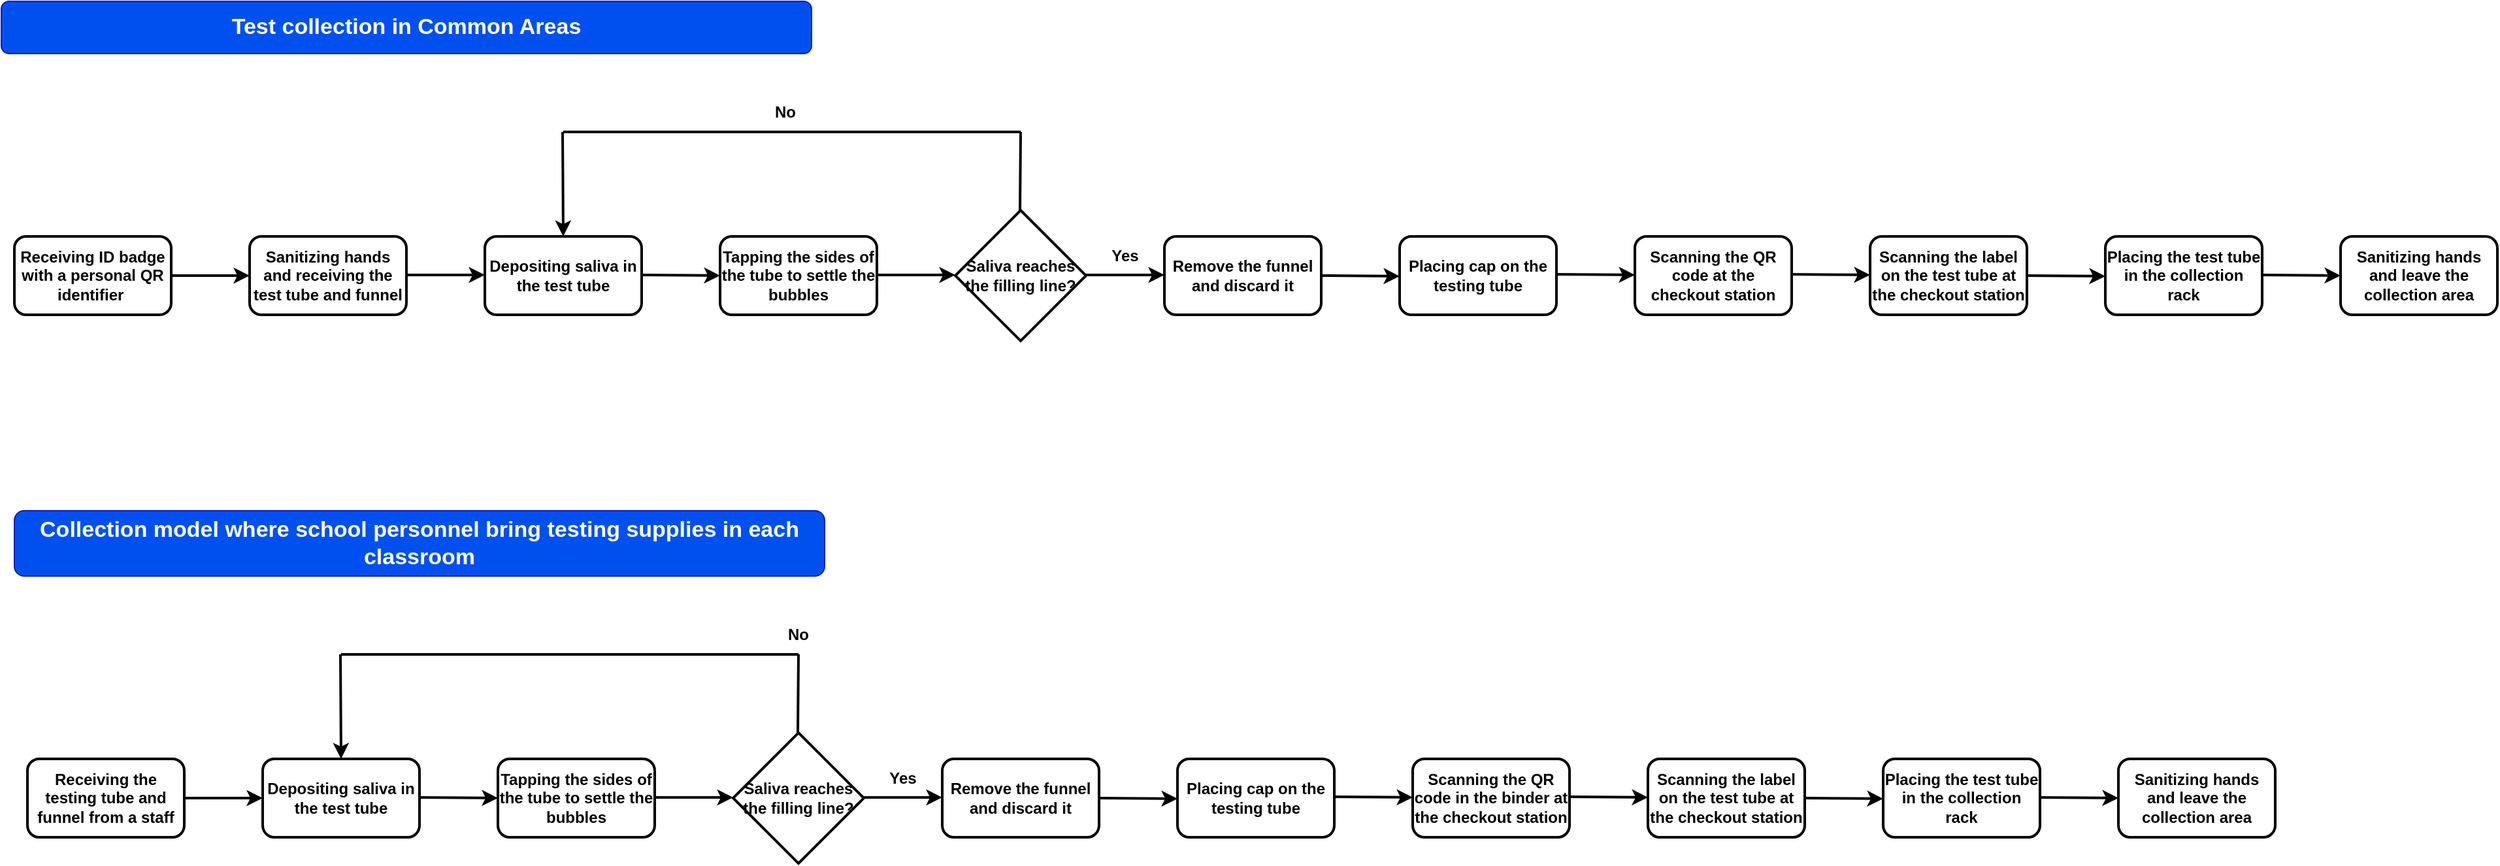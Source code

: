 <mxfile version="24.0.1" type="device">
  <diagram name="Page-1" id="8dmWhZTT2yH2JoBBlVc6">
    <mxGraphModel dx="2074" dy="1106" grid="0" gridSize="10" guides="1" tooltips="1" connect="1" arrows="1" fold="1" page="0" pageScale="1" pageWidth="850" pageHeight="1100" math="0" shadow="0">
      <root>
        <mxCell id="0" />
        <mxCell id="1" parent="0" />
        <mxCell id="egE8w92DhhABxDhOdMGj-1" value="Receiving ID badge with a personal QR identifier&amp;nbsp;" style="rounded=1;whiteSpace=wrap;html=1;fontStyle=1;strokeWidth=2;" vertex="1" parent="1">
          <mxGeometry x="20" y="500" width="120" height="60" as="geometry" />
        </mxCell>
        <mxCell id="egE8w92DhhABxDhOdMGj-2" value="Sanitizing hands and receiving the test tube and funnel" style="rounded=1;whiteSpace=wrap;html=1;fontStyle=1;strokeWidth=2;" vertex="1" parent="1">
          <mxGeometry x="200" y="500" width="120" height="60" as="geometry" />
        </mxCell>
        <mxCell id="egE8w92DhhABxDhOdMGj-3" value="" style="endArrow=classic;html=1;rounded=0;fontStyle=1;strokeWidth=2;" edge="1" parent="1">
          <mxGeometry width="50" height="50" relative="1" as="geometry">
            <mxPoint x="140" y="530" as="sourcePoint" />
            <mxPoint x="200" y="530" as="targetPoint" />
          </mxGeometry>
        </mxCell>
        <mxCell id="egE8w92DhhABxDhOdMGj-4" value="" style="endArrow=classic;html=1;rounded=0;fontStyle=1;strokeWidth=2;" edge="1" parent="1">
          <mxGeometry width="50" height="50" relative="1" as="geometry">
            <mxPoint x="320" y="529.5" as="sourcePoint" />
            <mxPoint x="380" y="529.5" as="targetPoint" />
          </mxGeometry>
        </mxCell>
        <mxCell id="egE8w92DhhABxDhOdMGj-5" value="Depositing saliva in the test tube" style="rounded=1;whiteSpace=wrap;html=1;fontStyle=1;strokeWidth=2;" vertex="1" parent="1">
          <mxGeometry x="380" y="500" width="120" height="60" as="geometry" />
        </mxCell>
        <mxCell id="egE8w92DhhABxDhOdMGj-6" value="" style="endArrow=classic;html=1;rounded=0;fontStyle=1;strokeWidth=2;" edge="1" parent="1">
          <mxGeometry width="50" height="50" relative="1" as="geometry">
            <mxPoint x="500" y="529.5" as="sourcePoint" />
            <mxPoint x="560" y="530" as="targetPoint" />
          </mxGeometry>
        </mxCell>
        <mxCell id="egE8w92DhhABxDhOdMGj-7" value="Tapping the sides of the tube to settle the bubbles" style="rounded=1;whiteSpace=wrap;html=1;fontStyle=1;strokeWidth=2;" vertex="1" parent="1">
          <mxGeometry x="560" y="500" width="120" height="60" as="geometry" />
        </mxCell>
        <mxCell id="egE8w92DhhABxDhOdMGj-9" value="" style="endArrow=classic;html=1;rounded=0;fontStyle=1;strokeWidth=2;" edge="1" parent="1">
          <mxGeometry width="50" height="50" relative="1" as="geometry">
            <mxPoint x="680" y="529.5" as="sourcePoint" />
            <mxPoint x="740" y="529.5" as="targetPoint" />
          </mxGeometry>
        </mxCell>
        <mxCell id="egE8w92DhhABxDhOdMGj-11" value="Saliva reaches the filling line?" style="rhombus;whiteSpace=wrap;html=1;fontStyle=1;strokeWidth=2;" vertex="1" parent="1">
          <mxGeometry x="740" y="480" width="100" height="100" as="geometry" />
        </mxCell>
        <mxCell id="egE8w92DhhABxDhOdMGj-14" value="" style="endArrow=none;html=1;rounded=0;fontStyle=1;strokeWidth=2;" edge="1" parent="1">
          <mxGeometry width="50" height="50" relative="1" as="geometry">
            <mxPoint x="789.5" y="480" as="sourcePoint" />
            <mxPoint x="790" y="420" as="targetPoint" />
          </mxGeometry>
        </mxCell>
        <mxCell id="egE8w92DhhABxDhOdMGj-15" value="" style="endArrow=none;html=1;rounded=0;fontStyle=1;strokeWidth=2;" edge="1" parent="1">
          <mxGeometry width="50" height="50" relative="1" as="geometry">
            <mxPoint x="440" y="420" as="sourcePoint" />
            <mxPoint x="790" y="420" as="targetPoint" />
          </mxGeometry>
        </mxCell>
        <mxCell id="egE8w92DhhABxDhOdMGj-16" value="" style="endArrow=classic;html=1;rounded=0;entryX=0.5;entryY=0;entryDx=0;entryDy=0;fontStyle=1;strokeWidth=2;" edge="1" parent="1" target="egE8w92DhhABxDhOdMGj-5">
          <mxGeometry width="50" height="50" relative="1" as="geometry">
            <mxPoint x="439.5" y="420" as="sourcePoint" />
            <mxPoint x="439.5" y="470" as="targetPoint" />
          </mxGeometry>
        </mxCell>
        <mxCell id="egE8w92DhhABxDhOdMGj-17" value="No" style="text;html=1;align=center;verticalAlign=middle;whiteSpace=wrap;rounded=0;fontStyle=1;strokeWidth=2;" vertex="1" parent="1">
          <mxGeometry x="580" y="390" width="60" height="30" as="geometry" />
        </mxCell>
        <mxCell id="egE8w92DhhABxDhOdMGj-19" value="" style="endArrow=classic;html=1;rounded=0;fontStyle=1;strokeWidth=2;" edge="1" parent="1">
          <mxGeometry width="50" height="50" relative="1" as="geometry">
            <mxPoint x="840" y="529.5" as="sourcePoint" />
            <mxPoint x="900" y="529.5" as="targetPoint" />
          </mxGeometry>
        </mxCell>
        <mxCell id="egE8w92DhhABxDhOdMGj-20" value="Yes" style="text;html=1;align=center;verticalAlign=middle;whiteSpace=wrap;rounded=0;fontStyle=1;strokeWidth=2;" vertex="1" parent="1">
          <mxGeometry x="840" y="500" width="60" height="30" as="geometry" />
        </mxCell>
        <mxCell id="egE8w92DhhABxDhOdMGj-22" value="Remove the funnel and discard it" style="rounded=1;whiteSpace=wrap;html=1;fontStyle=1;strokeWidth=2;" vertex="1" parent="1">
          <mxGeometry x="900" y="500" width="120" height="60" as="geometry" />
        </mxCell>
        <mxCell id="egE8w92DhhABxDhOdMGj-23" value="" style="endArrow=classic;html=1;rounded=0;fontStyle=1;strokeWidth=2;" edge="1" parent="1">
          <mxGeometry width="50" height="50" relative="1" as="geometry">
            <mxPoint x="1020" y="530" as="sourcePoint" />
            <mxPoint x="1080" y="530.5" as="targetPoint" />
          </mxGeometry>
        </mxCell>
        <mxCell id="egE8w92DhhABxDhOdMGj-24" value="Placing cap on the testing tube" style="rounded=1;whiteSpace=wrap;html=1;fontStyle=1;strokeWidth=2;" vertex="1" parent="1">
          <mxGeometry x="1080" y="500" width="120" height="60" as="geometry" />
        </mxCell>
        <mxCell id="egE8w92DhhABxDhOdMGj-25" value="" style="endArrow=classic;html=1;rounded=0;fontStyle=1;strokeWidth=2;" edge="1" parent="1">
          <mxGeometry width="50" height="50" relative="1" as="geometry">
            <mxPoint x="1200" y="529" as="sourcePoint" />
            <mxPoint x="1260" y="529.5" as="targetPoint" />
          </mxGeometry>
        </mxCell>
        <mxCell id="egE8w92DhhABxDhOdMGj-26" value="Scanning the QR code at the checkout station" style="rounded=1;whiteSpace=wrap;html=1;fontStyle=1;strokeWidth=2;" vertex="1" parent="1">
          <mxGeometry x="1260" y="500" width="120" height="60" as="geometry" />
        </mxCell>
        <mxCell id="egE8w92DhhABxDhOdMGj-27" value="" style="endArrow=classic;html=1;rounded=0;fontStyle=1;strokeWidth=2;" edge="1" parent="1">
          <mxGeometry width="50" height="50" relative="1" as="geometry">
            <mxPoint x="1380" y="529" as="sourcePoint" />
            <mxPoint x="1440" y="529.5" as="targetPoint" />
          </mxGeometry>
        </mxCell>
        <mxCell id="egE8w92DhhABxDhOdMGj-28" value="Scanning the label on the test tube at the checkout station" style="rounded=1;whiteSpace=wrap;html=1;fontStyle=1;strokeWidth=2;" vertex="1" parent="1">
          <mxGeometry x="1440" y="500" width="120" height="60" as="geometry" />
        </mxCell>
        <mxCell id="egE8w92DhhABxDhOdMGj-29" value="" style="endArrow=classic;html=1;rounded=0;fontStyle=1;strokeWidth=2;" edge="1" parent="1">
          <mxGeometry width="50" height="50" relative="1" as="geometry">
            <mxPoint x="1560" y="530" as="sourcePoint" />
            <mxPoint x="1620" y="530.5" as="targetPoint" />
          </mxGeometry>
        </mxCell>
        <mxCell id="egE8w92DhhABxDhOdMGj-31" value="Placing the test tube in the collection rack" style="rounded=1;whiteSpace=wrap;html=1;fontStyle=1;strokeWidth=2;" vertex="1" parent="1">
          <mxGeometry x="1620" y="500" width="120" height="60" as="geometry" />
        </mxCell>
        <mxCell id="egE8w92DhhABxDhOdMGj-32" value="" style="endArrow=classic;html=1;rounded=0;fontStyle=1;strokeWidth=2;" edge="1" parent="1">
          <mxGeometry width="50" height="50" relative="1" as="geometry">
            <mxPoint x="1740" y="529.5" as="sourcePoint" />
            <mxPoint x="1800" y="530" as="targetPoint" />
          </mxGeometry>
        </mxCell>
        <mxCell id="egE8w92DhhABxDhOdMGj-33" value="Sanitizing hands and leave the collection area" style="rounded=1;whiteSpace=wrap;html=1;fontStyle=1;strokeWidth=2;" vertex="1" parent="1">
          <mxGeometry x="1800" y="500" width="120" height="60" as="geometry" />
        </mxCell>
        <mxCell id="egE8w92DhhABxDhOdMGj-35" value="&lt;b&gt;&lt;font style=&quot;font-size: 17px;&quot;&gt;Test collection in Common Areas&lt;/font&gt;&lt;/b&gt;" style="rounded=1;whiteSpace=wrap;html=1;fillColor=#0050ef;fontColor=#ffffff;strokeColor=#001DBC;" vertex="1" parent="1">
          <mxGeometry x="10" y="320" width="620" height="40" as="geometry" />
        </mxCell>
        <mxCell id="egE8w92DhhABxDhOdMGj-36" value="Receiving the testing tube and funnel from a staff" style="rounded=1;whiteSpace=wrap;html=1;fontStyle=1;strokeWidth=2;" vertex="1" parent="1">
          <mxGeometry x="30" y="900" width="120" height="60" as="geometry" />
        </mxCell>
        <mxCell id="egE8w92DhhABxDhOdMGj-38" value="" style="endArrow=classic;html=1;rounded=0;fontStyle=1;strokeWidth=2;" edge="1" parent="1">
          <mxGeometry width="50" height="50" relative="1" as="geometry">
            <mxPoint x="150" y="930" as="sourcePoint" />
            <mxPoint x="210" y="930" as="targetPoint" />
          </mxGeometry>
        </mxCell>
        <mxCell id="egE8w92DhhABxDhOdMGj-40" value="Depositing saliva in the test tube" style="rounded=1;whiteSpace=wrap;html=1;fontStyle=1;strokeWidth=2;" vertex="1" parent="1">
          <mxGeometry x="210" y="900" width="120" height="60" as="geometry" />
        </mxCell>
        <mxCell id="egE8w92DhhABxDhOdMGj-41" value="" style="endArrow=classic;html=1;rounded=0;fontStyle=1;strokeWidth=2;" edge="1" parent="1">
          <mxGeometry width="50" height="50" relative="1" as="geometry">
            <mxPoint x="330" y="929.5" as="sourcePoint" />
            <mxPoint x="390" y="930" as="targetPoint" />
          </mxGeometry>
        </mxCell>
        <mxCell id="egE8w92DhhABxDhOdMGj-42" value="Tapping the sides of the tube to settle the bubbles" style="rounded=1;whiteSpace=wrap;html=1;fontStyle=1;strokeWidth=2;" vertex="1" parent="1">
          <mxGeometry x="390" y="900" width="120" height="60" as="geometry" />
        </mxCell>
        <mxCell id="egE8w92DhhABxDhOdMGj-43" value="" style="endArrow=classic;html=1;rounded=0;fontStyle=1;strokeWidth=2;" edge="1" parent="1">
          <mxGeometry width="50" height="50" relative="1" as="geometry">
            <mxPoint x="510" y="929.5" as="sourcePoint" />
            <mxPoint x="570" y="929.5" as="targetPoint" />
          </mxGeometry>
        </mxCell>
        <mxCell id="egE8w92DhhABxDhOdMGj-45" value="Saliva reaches the filling line?" style="rhombus;whiteSpace=wrap;html=1;fontStyle=1;strokeWidth=2;" vertex="1" parent="1">
          <mxGeometry x="570" y="880" width="100" height="100" as="geometry" />
        </mxCell>
        <mxCell id="egE8w92DhhABxDhOdMGj-46" value="" style="endArrow=none;html=1;rounded=0;fontStyle=1;strokeWidth=2;" edge="1" parent="1">
          <mxGeometry width="50" height="50" relative="1" as="geometry">
            <mxPoint x="619.5" y="880" as="sourcePoint" />
            <mxPoint x="620" y="820" as="targetPoint" />
          </mxGeometry>
        </mxCell>
        <mxCell id="egE8w92DhhABxDhOdMGj-47" value="" style="endArrow=none;html=1;rounded=0;fontStyle=1;strokeWidth=2;" edge="1" parent="1">
          <mxGeometry width="50" height="50" relative="1" as="geometry">
            <mxPoint x="270" y="820" as="sourcePoint" />
            <mxPoint x="620" y="820" as="targetPoint" />
          </mxGeometry>
        </mxCell>
        <mxCell id="egE8w92DhhABxDhOdMGj-48" value="" style="endArrow=classic;html=1;rounded=0;entryX=0.5;entryY=0;entryDx=0;entryDy=0;fontStyle=1;strokeWidth=2;" edge="1" parent="1" target="egE8w92DhhABxDhOdMGj-40">
          <mxGeometry width="50" height="50" relative="1" as="geometry">
            <mxPoint x="269.5" y="820" as="sourcePoint" />
            <mxPoint x="269.5" y="870" as="targetPoint" />
          </mxGeometry>
        </mxCell>
        <mxCell id="egE8w92DhhABxDhOdMGj-49" value="No" style="text;html=1;align=center;verticalAlign=middle;whiteSpace=wrap;rounded=0;fontStyle=1;strokeWidth=2;" vertex="1" parent="1">
          <mxGeometry x="590" y="790" width="60" height="30" as="geometry" />
        </mxCell>
        <mxCell id="egE8w92DhhABxDhOdMGj-50" value="" style="endArrow=classic;html=1;rounded=0;fontStyle=1;strokeWidth=2;" edge="1" parent="1">
          <mxGeometry width="50" height="50" relative="1" as="geometry">
            <mxPoint x="670" y="929.5" as="sourcePoint" />
            <mxPoint x="730" y="929.5" as="targetPoint" />
          </mxGeometry>
        </mxCell>
        <mxCell id="egE8w92DhhABxDhOdMGj-51" value="Yes" style="text;html=1;align=center;verticalAlign=middle;whiteSpace=wrap;rounded=0;fontStyle=1;strokeWidth=2;" vertex="1" parent="1">
          <mxGeometry x="670" y="900" width="60" height="30" as="geometry" />
        </mxCell>
        <mxCell id="egE8w92DhhABxDhOdMGj-53" value="Remove the funnel and discard it" style="rounded=1;whiteSpace=wrap;html=1;fontStyle=1;strokeWidth=2;" vertex="1" parent="1">
          <mxGeometry x="730" y="900" width="120" height="60" as="geometry" />
        </mxCell>
        <mxCell id="egE8w92DhhABxDhOdMGj-54" value="" style="endArrow=classic;html=1;rounded=0;fontStyle=1;strokeWidth=2;" edge="1" parent="1">
          <mxGeometry width="50" height="50" relative="1" as="geometry">
            <mxPoint x="850" y="930" as="sourcePoint" />
            <mxPoint x="910" y="930.5" as="targetPoint" />
          </mxGeometry>
        </mxCell>
        <mxCell id="egE8w92DhhABxDhOdMGj-55" value="Placing cap on the testing tube" style="rounded=1;whiteSpace=wrap;html=1;fontStyle=1;strokeWidth=2;" vertex="1" parent="1">
          <mxGeometry x="910" y="900" width="120" height="60" as="geometry" />
        </mxCell>
        <mxCell id="egE8w92DhhABxDhOdMGj-56" value="" style="endArrow=classic;html=1;rounded=0;fontStyle=1;strokeWidth=2;" edge="1" parent="1">
          <mxGeometry width="50" height="50" relative="1" as="geometry">
            <mxPoint x="1030" y="929" as="sourcePoint" />
            <mxPoint x="1090" y="929.5" as="targetPoint" />
          </mxGeometry>
        </mxCell>
        <mxCell id="egE8w92DhhABxDhOdMGj-57" value="Scanning the QR code in the binder at the checkout station" style="rounded=1;whiteSpace=wrap;html=1;fontStyle=1;strokeWidth=2;" vertex="1" parent="1">
          <mxGeometry x="1090" y="900" width="120" height="60" as="geometry" />
        </mxCell>
        <mxCell id="egE8w92DhhABxDhOdMGj-58" value="" style="endArrow=classic;html=1;rounded=0;fontStyle=1;strokeWidth=2;" edge="1" parent="1">
          <mxGeometry width="50" height="50" relative="1" as="geometry">
            <mxPoint x="1210" y="929" as="sourcePoint" />
            <mxPoint x="1270" y="929.5" as="targetPoint" />
          </mxGeometry>
        </mxCell>
        <mxCell id="egE8w92DhhABxDhOdMGj-59" value="Scanning the label on the test tube at the checkout station" style="rounded=1;whiteSpace=wrap;html=1;fontStyle=1;strokeWidth=2;" vertex="1" parent="1">
          <mxGeometry x="1270" y="900" width="120" height="60" as="geometry" />
        </mxCell>
        <mxCell id="egE8w92DhhABxDhOdMGj-60" value="" style="endArrow=classic;html=1;rounded=0;fontStyle=1;strokeWidth=2;" edge="1" parent="1">
          <mxGeometry width="50" height="50" relative="1" as="geometry">
            <mxPoint x="1390" y="930" as="sourcePoint" />
            <mxPoint x="1450" y="930.5" as="targetPoint" />
          </mxGeometry>
        </mxCell>
        <mxCell id="egE8w92DhhABxDhOdMGj-61" value="Placing the test tube in the collection rack" style="rounded=1;whiteSpace=wrap;html=1;fontStyle=1;strokeWidth=2;" vertex="1" parent="1">
          <mxGeometry x="1450" y="900" width="120" height="60" as="geometry" />
        </mxCell>
        <mxCell id="egE8w92DhhABxDhOdMGj-62" value="" style="endArrow=classic;html=1;rounded=0;fontStyle=1;strokeWidth=2;" edge="1" parent="1">
          <mxGeometry width="50" height="50" relative="1" as="geometry">
            <mxPoint x="1570" y="929.5" as="sourcePoint" />
            <mxPoint x="1630" y="930" as="targetPoint" />
          </mxGeometry>
        </mxCell>
        <mxCell id="egE8w92DhhABxDhOdMGj-63" value="Sanitizing hands and leave the collection area" style="rounded=1;whiteSpace=wrap;html=1;fontStyle=1;strokeWidth=2;" vertex="1" parent="1">
          <mxGeometry x="1630" y="900" width="120" height="60" as="geometry" />
        </mxCell>
        <mxCell id="egE8w92DhhABxDhOdMGj-64" value="&lt;b&gt;&lt;font style=&quot;font-size: 17px;&quot;&gt;Collection model where school personnel bring testing supplies in each classroom&lt;/font&gt;&lt;/b&gt;" style="rounded=1;whiteSpace=wrap;html=1;fillColor=#0050ef;fontColor=#ffffff;strokeColor=#001DBC;" vertex="1" parent="1">
          <mxGeometry x="20" y="710" width="620" height="50" as="geometry" />
        </mxCell>
      </root>
    </mxGraphModel>
  </diagram>
</mxfile>
